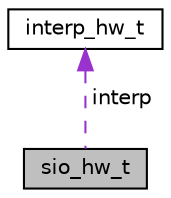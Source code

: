 digraph "sio_hw_t"
{
 // LATEX_PDF_SIZE
  edge [fontname="Helvetica",fontsize="10",labelfontname="Helvetica",labelfontsize="10"];
  node [fontname="Helvetica",fontsize="10",shape=record];
  Node1 [label="sio_hw_t",height=0.2,width=0.4,color="black", fillcolor="grey75", style="filled", fontcolor="black",tooltip=" "];
  Node2 -> Node1 [dir="back",color="darkorchid3",fontsize="10",style="dashed",label=" interp" ,fontname="Helvetica"];
  Node2 [label="interp_hw_t",height=0.2,width=0.4,color="black", fillcolor="white", style="filled",URL="$structinterp__hw__t.html",tooltip=" "];
}
